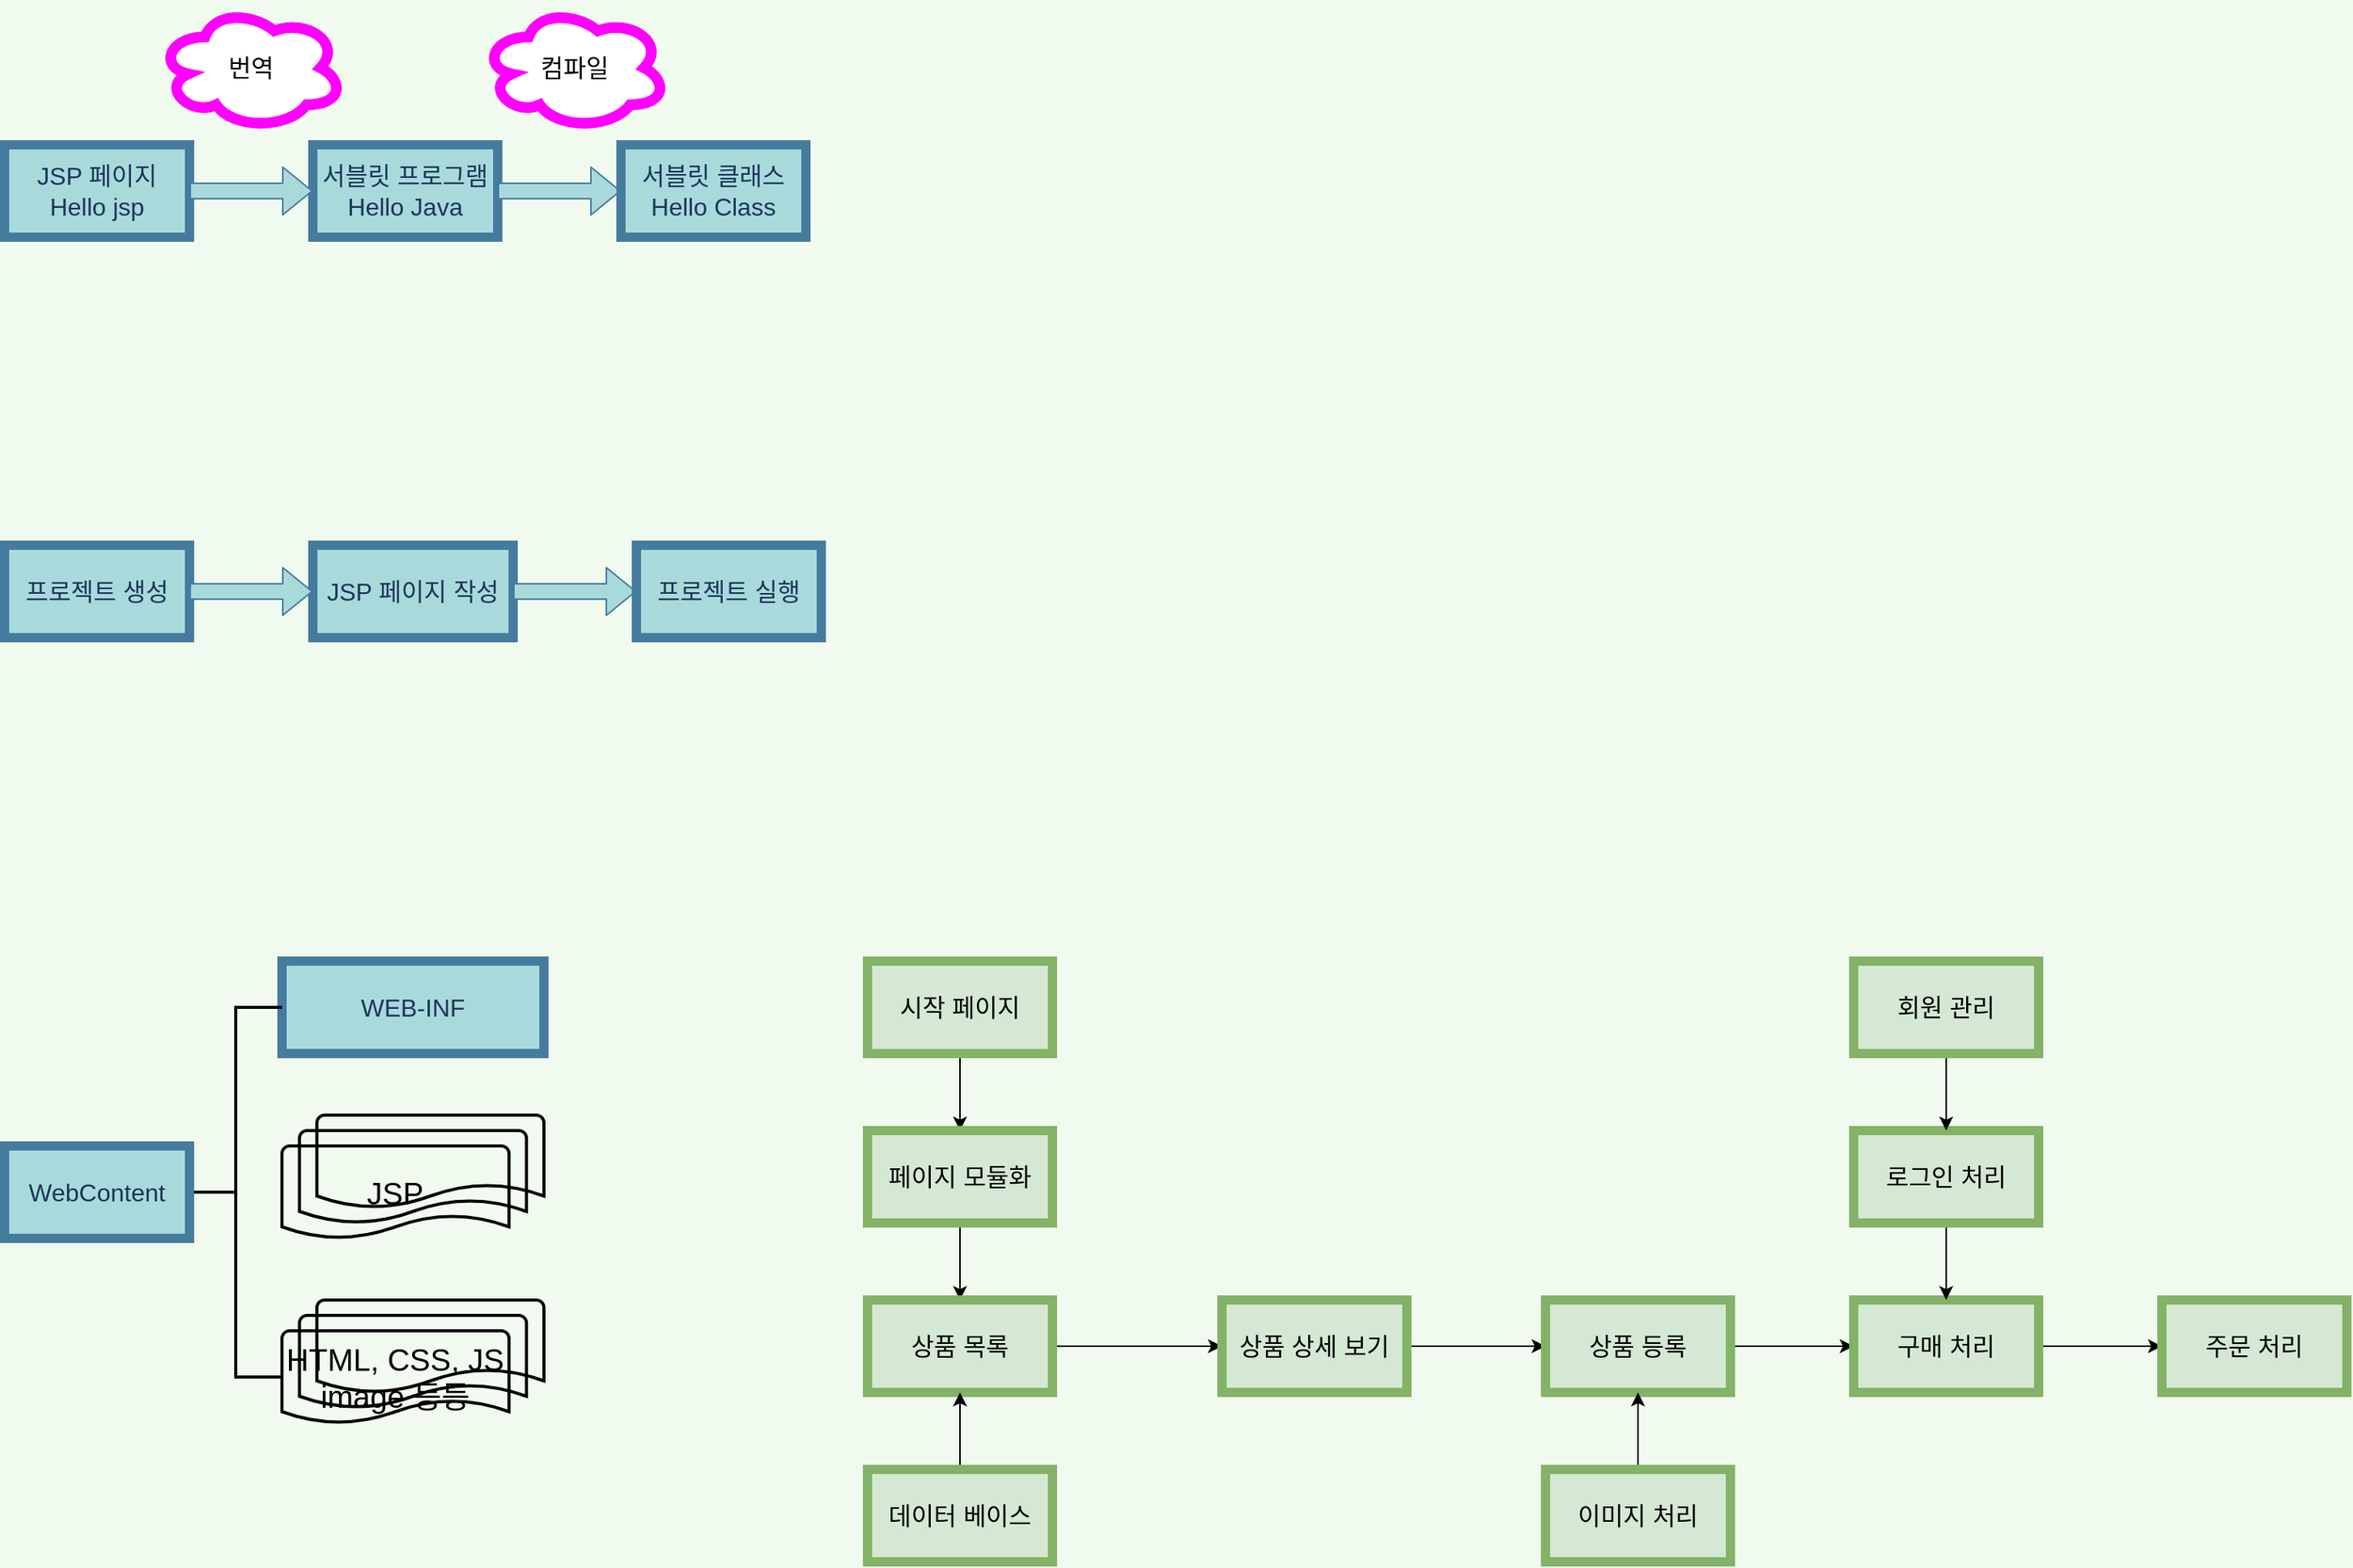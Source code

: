 <mxfile version="13.9.9" type="device"><diagram id="0rvbULCz8Sirs2Cx_R-V" name="페이지-1"><mxGraphModel dx="1551" dy="1151" grid="1" gridSize="10" guides="1" tooltips="1" connect="1" arrows="1" fold="1" page="1" pageScale="1" pageWidth="827" pageHeight="1169" background="#F1FAEE" math="0" shadow="0"><root><mxCell id="0"/><mxCell id="1" parent="0"/><mxCell id="-EcUMx5FLeWmtjF7BSpC-1" value="JSP 페이지&lt;br&gt;Hello jsp" style="rounded=0;whiteSpace=wrap;html=1;strokeWidth=6;strokeColor=#457B9D;fillColor=#A8DADC;fontColor=#1D3557;fontSize=16;" parent="1" vertex="1"><mxGeometry x="40" y="140" width="120" height="60" as="geometry"/></mxCell><mxCell id="-EcUMx5FLeWmtjF7BSpC-2" value="서블릿 프로그램&lt;br&gt;Hello Java" style="rounded=0;whiteSpace=wrap;html=1;strokeWidth=6;strokeColor=#457B9D;fillColor=#A8DADC;fontColor=#1D3557;fontSize=16;" parent="1" vertex="1"><mxGeometry x="240" y="140" width="120" height="60" as="geometry"/></mxCell><mxCell id="-EcUMx5FLeWmtjF7BSpC-3" value="" style="shape=flexArrow;endArrow=classic;html=1;strokeColor=#457B9D;fillColor=#A8DADC;fontSize=16;fontColor=#1D3557;exitX=1;exitY=0.5;exitDx=0;exitDy=0;entryX=0;entryY=0.5;entryDx=0;entryDy=0;" parent="1" source="-EcUMx5FLeWmtjF7BSpC-1" target="-EcUMx5FLeWmtjF7BSpC-2" edge="1"><mxGeometry width="50" height="50" relative="1" as="geometry"><mxPoint x="390" y="500" as="sourcePoint"/><mxPoint x="440" y="450" as="targetPoint"/></mxGeometry></mxCell><mxCell id="-EcUMx5FLeWmtjF7BSpC-4" value="번역" style="ellipse;shape=cloud;whiteSpace=wrap;html=1;rounded=0;sketch=0;fontSize=16;strokeColor=#FF00FF;strokeWidth=7;" parent="1" vertex="1"><mxGeometry x="140" y="50" width="120" height="80" as="geometry"/></mxCell><mxCell id="-EcUMx5FLeWmtjF7BSpC-5" value="" style="shape=flexArrow;endArrow=classic;html=1;strokeColor=#457B9D;fillColor=#A8DADC;fontSize=16;fontColor=#1D3557;exitX=1;exitY=0.5;exitDx=0;exitDy=0;entryX=0;entryY=0.5;entryDx=0;entryDy=0;" parent="1" target="-EcUMx5FLeWmtjF7BSpC-6" edge="1"><mxGeometry width="50" height="50" relative="1" as="geometry"><mxPoint x="360" y="170" as="sourcePoint"/><mxPoint x="640" y="450" as="targetPoint"/></mxGeometry></mxCell><mxCell id="-EcUMx5FLeWmtjF7BSpC-6" value="서블릿 클래스&lt;br&gt;Hello Class" style="rounded=0;whiteSpace=wrap;html=1;strokeWidth=6;strokeColor=#457B9D;fillColor=#A8DADC;fontColor=#1D3557;fontSize=16;" parent="1" vertex="1"><mxGeometry x="440" y="140" width="120" height="60" as="geometry"/></mxCell><mxCell id="-EcUMx5FLeWmtjF7BSpC-7" value="컴파일" style="ellipse;shape=cloud;whiteSpace=wrap;html=1;rounded=0;sketch=0;fontSize=16;strokeColor=#FF00FF;strokeWidth=7;" parent="1" vertex="1"><mxGeometry x="350" y="50" width="120" height="80" as="geometry"/></mxCell><mxCell id="wzgUvtdiHeAFrp-MRWVQ-1" value="프로젝트 생성" style="rounded=0;whiteSpace=wrap;html=1;strokeWidth=6;strokeColor=#457B9D;fillColor=#A8DADC;fontColor=#1D3557;fontSize=16;" parent="1" vertex="1"><mxGeometry x="40" y="400" width="120" height="60" as="geometry"/></mxCell><mxCell id="wzgUvtdiHeAFrp-MRWVQ-2" value="JSP 페이지 작성" style="rounded=0;whiteSpace=wrap;html=1;strokeWidth=6;strokeColor=#457B9D;fillColor=#A8DADC;fontColor=#1D3557;fontSize=16;" parent="1" vertex="1"><mxGeometry x="240" y="400" width="130" height="60" as="geometry"/></mxCell><mxCell id="wzgUvtdiHeAFrp-MRWVQ-3" value="" style="shape=flexArrow;endArrow=classic;html=1;strokeColor=#457B9D;fillColor=#A8DADC;fontSize=16;fontColor=#1D3557;exitX=1;exitY=0.5;exitDx=0;exitDy=0;entryX=0;entryY=0.5;entryDx=0;entryDy=0;" parent="1" source="wzgUvtdiHeAFrp-MRWVQ-1" target="wzgUvtdiHeAFrp-MRWVQ-2" edge="1"><mxGeometry width="50" height="50" relative="1" as="geometry"><mxPoint x="390" y="760" as="sourcePoint"/><mxPoint x="440" y="710" as="targetPoint"/></mxGeometry></mxCell><mxCell id="wzgUvtdiHeAFrp-MRWVQ-5" value="" style="shape=flexArrow;endArrow=classic;html=1;strokeColor=#457B9D;fillColor=#A8DADC;fontSize=16;fontColor=#1D3557;entryX=0;entryY=0.5;entryDx=0;entryDy=0;" parent="1" target="wzgUvtdiHeAFrp-MRWVQ-6" edge="1"><mxGeometry width="50" height="50" relative="1" as="geometry"><mxPoint x="370" y="430" as="sourcePoint"/><mxPoint x="650" y="710" as="targetPoint"/></mxGeometry></mxCell><mxCell id="wzgUvtdiHeAFrp-MRWVQ-6" value="프로젝트 실행" style="rounded=0;whiteSpace=wrap;html=1;strokeWidth=6;strokeColor=#457B9D;fillColor=#A8DADC;fontColor=#1D3557;fontSize=16;" parent="1" vertex="1"><mxGeometry x="450" y="400" width="120" height="60" as="geometry"/></mxCell><mxCell id="wzgUvtdiHeAFrp-MRWVQ-9" value="WEB-INF" style="rounded=0;whiteSpace=wrap;html=1;strokeWidth=6;strokeColor=#457B9D;fillColor=#A8DADC;fontColor=#1D3557;fontSize=16;" parent="1" vertex="1"><mxGeometry x="220" y="670" width="170" height="60" as="geometry"/></mxCell><mxCell id="wzgUvtdiHeAFrp-MRWVQ-16" value="" style="group" parent="1" vertex="1" connectable="0"><mxGeometry x="220" y="890" width="170" height="80" as="geometry"/></mxCell><mxCell id="wzgUvtdiHeAFrp-MRWVQ-13" value="" style="strokeWidth=2;html=1;shape=mxgraph.flowchart.document2;whiteSpace=wrap;size=0.25;fillColor=none;" parent="wzgUvtdiHeAFrp-MRWVQ-16" vertex="1"><mxGeometry x="22.667" width="147.333" height="60" as="geometry"/></mxCell><mxCell id="wzgUvtdiHeAFrp-MRWVQ-14" value="" style="strokeWidth=2;html=1;shape=mxgraph.flowchart.document2;whiteSpace=wrap;size=0.25;fillColor=none;" parent="wzgUvtdiHeAFrp-MRWVQ-16" vertex="1"><mxGeometry x="11.333" y="10" width="147.333" height="60" as="geometry"/></mxCell><mxCell id="wzgUvtdiHeAFrp-MRWVQ-15" value="HTML, CSS, JS&lt;br&gt;image 등등" style="strokeWidth=2;html=1;shape=mxgraph.flowchart.document2;whiteSpace=wrap;size=0.25;fillColor=none;fontSize=20;" parent="wzgUvtdiHeAFrp-MRWVQ-16" vertex="1"><mxGeometry y="20" width="147.333" height="60" as="geometry"/></mxCell><mxCell id="wzgUvtdiHeAFrp-MRWVQ-17" value="" style="group" parent="1" vertex="1" connectable="0"><mxGeometry x="220" y="770" width="170" height="80" as="geometry"/></mxCell><mxCell id="wzgUvtdiHeAFrp-MRWVQ-10" value="" style="strokeWidth=2;html=1;shape=mxgraph.flowchart.document2;whiteSpace=wrap;size=0.25;fillColor=none;" parent="wzgUvtdiHeAFrp-MRWVQ-17" vertex="1"><mxGeometry x="22.667" width="147.333" height="60" as="geometry"/></mxCell><mxCell id="wzgUvtdiHeAFrp-MRWVQ-11" value="" style="strokeWidth=2;html=1;shape=mxgraph.flowchart.document2;whiteSpace=wrap;size=0.25;fillColor=none;" parent="wzgUvtdiHeAFrp-MRWVQ-17" vertex="1"><mxGeometry x="11.333" y="10" width="147.333" height="60" as="geometry"/></mxCell><mxCell id="wzgUvtdiHeAFrp-MRWVQ-12" value="JSP" style="strokeWidth=2;html=1;shape=mxgraph.flowchart.document2;whiteSpace=wrap;size=0.25;fillColor=none;fontSize=20;" parent="wzgUvtdiHeAFrp-MRWVQ-17" vertex="1"><mxGeometry y="20" width="147.333" height="60" as="geometry"/></mxCell><mxCell id="wzgUvtdiHeAFrp-MRWVQ-18" value="" style="strokeWidth=2;html=1;shape=mxgraph.flowchart.annotation_2;align=left;labelPosition=right;pointerEvents=1;fillColor=none;fontSize=20;" parent="1" vertex="1"><mxGeometry x="160" y="700" width="60" height="240" as="geometry"/></mxCell><mxCell id="wzgUvtdiHeAFrp-MRWVQ-8" value="WebContent" style="rounded=0;whiteSpace=wrap;html=1;strokeWidth=6;strokeColor=#457B9D;fillColor=#A8DADC;fontColor=#1D3557;fontSize=16;" parent="1" vertex="1"><mxGeometry x="40" y="790" width="120" height="60" as="geometry"/></mxCell><mxCell id="wzgUvtdiHeAFrp-MRWVQ-33" style="edgeStyle=orthogonalEdgeStyle;rounded=0;orthogonalLoop=1;jettySize=auto;html=1;exitX=0.5;exitY=1;exitDx=0;exitDy=0;entryX=0.5;entryY=0;entryDx=0;entryDy=0;fontSize=20;" parent="1" source="wzgUvtdiHeAFrp-MRWVQ-20" target="wzgUvtdiHeAFrp-MRWVQ-21" edge="1"><mxGeometry relative="1" as="geometry"/></mxCell><mxCell id="wzgUvtdiHeAFrp-MRWVQ-20" value="시작 페이지" style="rounded=0;whiteSpace=wrap;html=1;strokeWidth=6;strokeColor=#82b366;fillColor=#d5e8d4;fontSize=16;" parent="1" vertex="1"><mxGeometry x="600" y="670" width="120" height="60" as="geometry"/></mxCell><mxCell id="wzgUvtdiHeAFrp-MRWVQ-34" value="" style="edgeStyle=orthogonalEdgeStyle;rounded=0;orthogonalLoop=1;jettySize=auto;html=1;fontSize=20;" parent="1" source="wzgUvtdiHeAFrp-MRWVQ-21" target="wzgUvtdiHeAFrp-MRWVQ-22" edge="1"><mxGeometry relative="1" as="geometry"/></mxCell><mxCell id="wzgUvtdiHeAFrp-MRWVQ-21" value="페이지 모듈화" style="rounded=0;whiteSpace=wrap;html=1;strokeWidth=6;strokeColor=#82b366;fillColor=#d5e8d4;fontSize=16;" parent="1" vertex="1"><mxGeometry x="600" y="780" width="120" height="60" as="geometry"/></mxCell><mxCell id="wzgUvtdiHeAFrp-MRWVQ-37" value="" style="edgeStyle=orthogonalEdgeStyle;rounded=0;orthogonalLoop=1;jettySize=auto;html=1;fontSize=20;" parent="1" source="wzgUvtdiHeAFrp-MRWVQ-22" target="wzgUvtdiHeAFrp-MRWVQ-24" edge="1"><mxGeometry relative="1" as="geometry"/></mxCell><mxCell id="wzgUvtdiHeAFrp-MRWVQ-22" value="상품 목록" style="rounded=0;whiteSpace=wrap;html=1;strokeWidth=6;strokeColor=#82b366;fillColor=#d5e8d4;fontSize=16;" parent="1" vertex="1"><mxGeometry x="600" y="890" width="120" height="60" as="geometry"/></mxCell><mxCell id="wzgUvtdiHeAFrp-MRWVQ-36" value="" style="edgeStyle=orthogonalEdgeStyle;rounded=0;orthogonalLoop=1;jettySize=auto;html=1;fontSize=20;" parent="1" source="wzgUvtdiHeAFrp-MRWVQ-23" target="wzgUvtdiHeAFrp-MRWVQ-22" edge="1"><mxGeometry relative="1" as="geometry"/></mxCell><mxCell id="wzgUvtdiHeAFrp-MRWVQ-23" value="데이터 베이스" style="rounded=0;whiteSpace=wrap;html=1;strokeWidth=6;strokeColor=#82b366;fillColor=#d5e8d4;fontSize=16;" parent="1" vertex="1"><mxGeometry x="600" y="1000" width="120" height="60" as="geometry"/></mxCell><mxCell id="wzgUvtdiHeAFrp-MRWVQ-38" value="" style="edgeStyle=orthogonalEdgeStyle;rounded=0;orthogonalLoop=1;jettySize=auto;html=1;fontSize=20;" parent="1" source="wzgUvtdiHeAFrp-MRWVQ-24" target="wzgUvtdiHeAFrp-MRWVQ-25" edge="1"><mxGeometry relative="1" as="geometry"/></mxCell><mxCell id="wzgUvtdiHeAFrp-MRWVQ-24" value="상품 상세 보기" style="rounded=0;whiteSpace=wrap;html=1;strokeWidth=6;strokeColor=#82b366;fillColor=#d5e8d4;fontSize=16;" parent="1" vertex="1"><mxGeometry x="830" y="890" width="120" height="60" as="geometry"/></mxCell><mxCell id="wzgUvtdiHeAFrp-MRWVQ-40" value="" style="edgeStyle=orthogonalEdgeStyle;rounded=0;orthogonalLoop=1;jettySize=auto;html=1;fontSize=20;" parent="1" source="wzgUvtdiHeAFrp-MRWVQ-25" target="wzgUvtdiHeAFrp-MRWVQ-27" edge="1"><mxGeometry relative="1" as="geometry"/></mxCell><mxCell id="wzgUvtdiHeAFrp-MRWVQ-25" value="상품 등록" style="rounded=0;whiteSpace=wrap;html=1;strokeWidth=6;strokeColor=#82b366;fillColor=#d5e8d4;fontSize=16;" parent="1" vertex="1"><mxGeometry x="1040" y="890" width="120" height="60" as="geometry"/></mxCell><mxCell id="wzgUvtdiHeAFrp-MRWVQ-39" value="" style="edgeStyle=orthogonalEdgeStyle;rounded=0;orthogonalLoop=1;jettySize=auto;html=1;fontSize=20;" parent="1" source="wzgUvtdiHeAFrp-MRWVQ-26" target="wzgUvtdiHeAFrp-MRWVQ-25" edge="1"><mxGeometry relative="1" as="geometry"/></mxCell><mxCell id="wzgUvtdiHeAFrp-MRWVQ-26" value="이미지 처리" style="rounded=0;whiteSpace=wrap;html=1;strokeWidth=6;strokeColor=#82b366;fillColor=#d5e8d4;fontSize=16;" parent="1" vertex="1"><mxGeometry x="1040" y="1000" width="120" height="60" as="geometry"/></mxCell><mxCell id="wzgUvtdiHeAFrp-MRWVQ-41" value="" style="edgeStyle=orthogonalEdgeStyle;rounded=0;orthogonalLoop=1;jettySize=auto;html=1;fontSize=20;" parent="1" source="wzgUvtdiHeAFrp-MRWVQ-27" target="wzgUvtdiHeAFrp-MRWVQ-28" edge="1"><mxGeometry relative="1" as="geometry"/></mxCell><mxCell id="wzgUvtdiHeAFrp-MRWVQ-27" value="구매 처리" style="rounded=0;whiteSpace=wrap;html=1;strokeWidth=6;strokeColor=#82b366;fillColor=#d5e8d4;fontSize=16;" parent="1" vertex="1"><mxGeometry x="1240" y="890" width="120" height="60" as="geometry"/></mxCell><mxCell id="wzgUvtdiHeAFrp-MRWVQ-28" value="주문 처리" style="rounded=0;whiteSpace=wrap;html=1;strokeWidth=6;strokeColor=#82b366;fillColor=#d5e8d4;fontSize=16;" parent="1" vertex="1"><mxGeometry x="1440" y="890" width="120" height="60" as="geometry"/></mxCell><mxCell id="wzgUvtdiHeAFrp-MRWVQ-43" value="" style="edgeStyle=orthogonalEdgeStyle;rounded=0;orthogonalLoop=1;jettySize=auto;html=1;fontSize=20;" parent="1" source="wzgUvtdiHeAFrp-MRWVQ-31" target="wzgUvtdiHeAFrp-MRWVQ-27" edge="1"><mxGeometry relative="1" as="geometry"/></mxCell><mxCell id="wzgUvtdiHeAFrp-MRWVQ-31" value="로그인 처리" style="rounded=0;whiteSpace=wrap;html=1;strokeWidth=6;strokeColor=#82b366;fillColor=#d5e8d4;fontSize=16;" parent="1" vertex="1"><mxGeometry x="1240" y="780" width="120" height="60" as="geometry"/></mxCell><mxCell id="wzgUvtdiHeAFrp-MRWVQ-42" value="" style="edgeStyle=orthogonalEdgeStyle;rounded=0;orthogonalLoop=1;jettySize=auto;html=1;fontSize=20;" parent="1" source="wzgUvtdiHeAFrp-MRWVQ-32" target="wzgUvtdiHeAFrp-MRWVQ-31" edge="1"><mxGeometry relative="1" as="geometry"/></mxCell><mxCell id="wzgUvtdiHeAFrp-MRWVQ-32" value="회원 관리" style="rounded=0;whiteSpace=wrap;html=1;strokeWidth=6;strokeColor=#82b366;fillColor=#d5e8d4;fontSize=16;" parent="1" vertex="1"><mxGeometry x="1240" y="670" width="120" height="60" as="geometry"/></mxCell></root></mxGraphModel></diagram></mxfile>